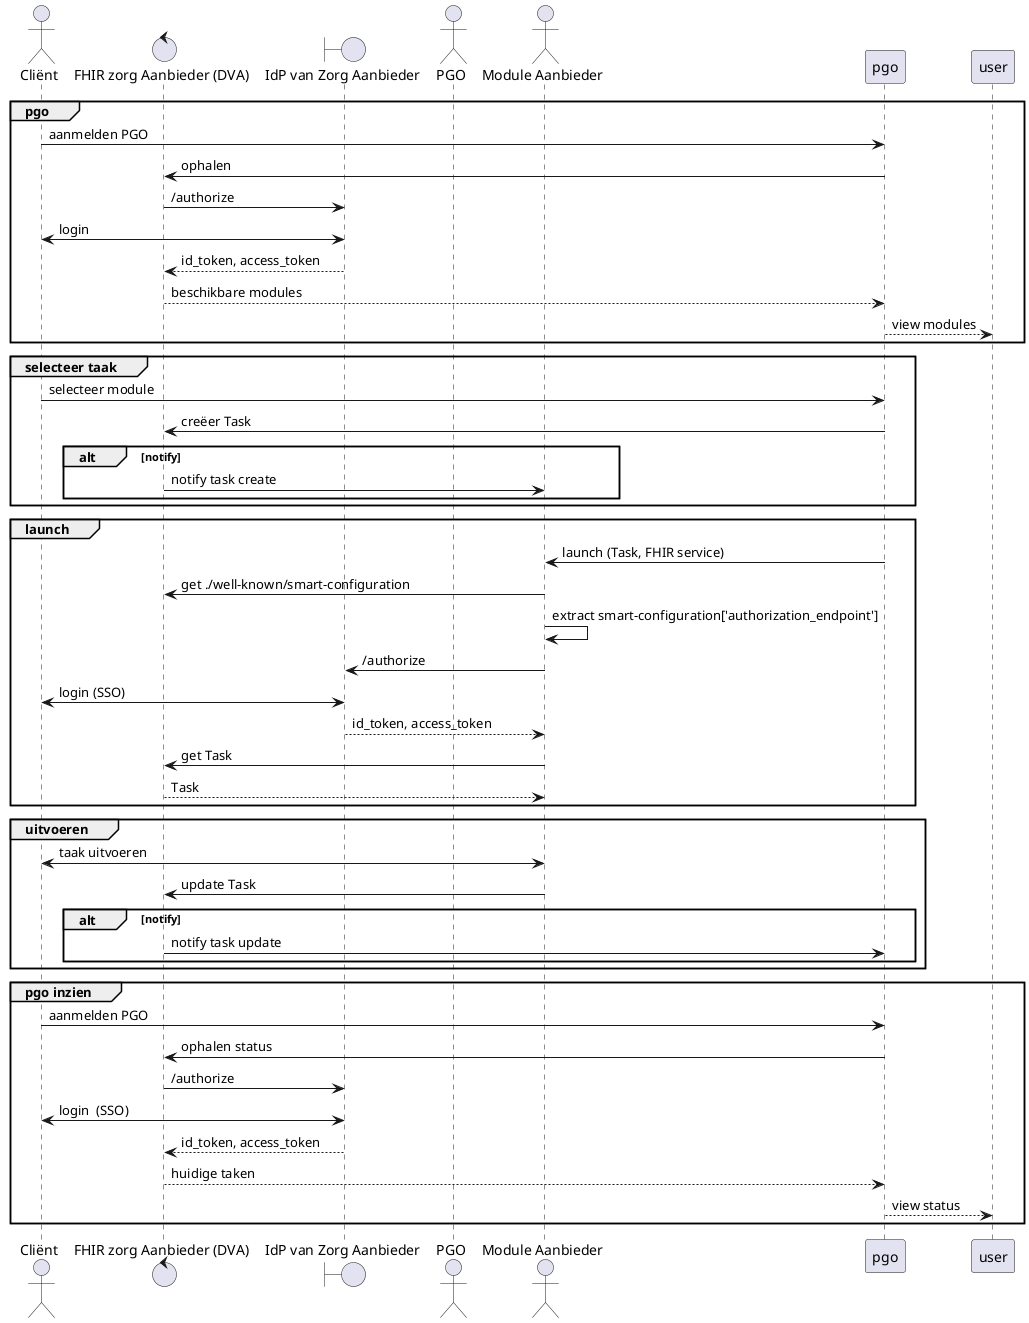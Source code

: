 @startuml
actor Cliënt as client
control "FHIR zorg Aanbieder (DVA)" as za
boundary "IdP van Zorg Aanbieder" as idp
actor PGO as "PGO"
actor "Module Aanbieder" as module


group pgo
  client -> pgo: aanmelden PGO
  pgo -> za: ophalen
  za -> idp: /authorize
  idp <-> client: login
  idp --> za: id_token, access_token
  za --> pgo: beschikbare modules
  pgo --> user: view modules
end

group selecteer taak
  client -> pgo: selecteer module
  pgo -> za: creëer Task

  alt notify
  za -> module: notify task create
  end
end

group launch
  pgo -> module: launch (Task, FHIR service)
  module -> za: get ./well-known/smart-configuration
  module -> module: extract smart-configuration['authorization_endpoint']
  module -> idp: /authorize
  idp <-> client: login (SSO)
  idp --> module: id_token, access_token
  module -> za: get Task
  za --> module: Task
end

group uitvoeren
  module <-> client: taak uitvoeren
  module -> za: update Task

  alt notify
  za -> pgo: notify task update
  end
end

group pgo inzien
  client -> pgo: aanmelden PGO
  pgo -> za: ophalen status
  za -> idp: /authorize
  idp <-> client: login  (SSO)
  idp --> za: id_token, access_token
  za --> pgo: huidige taken
  pgo --> user: view status
end
@enduml

